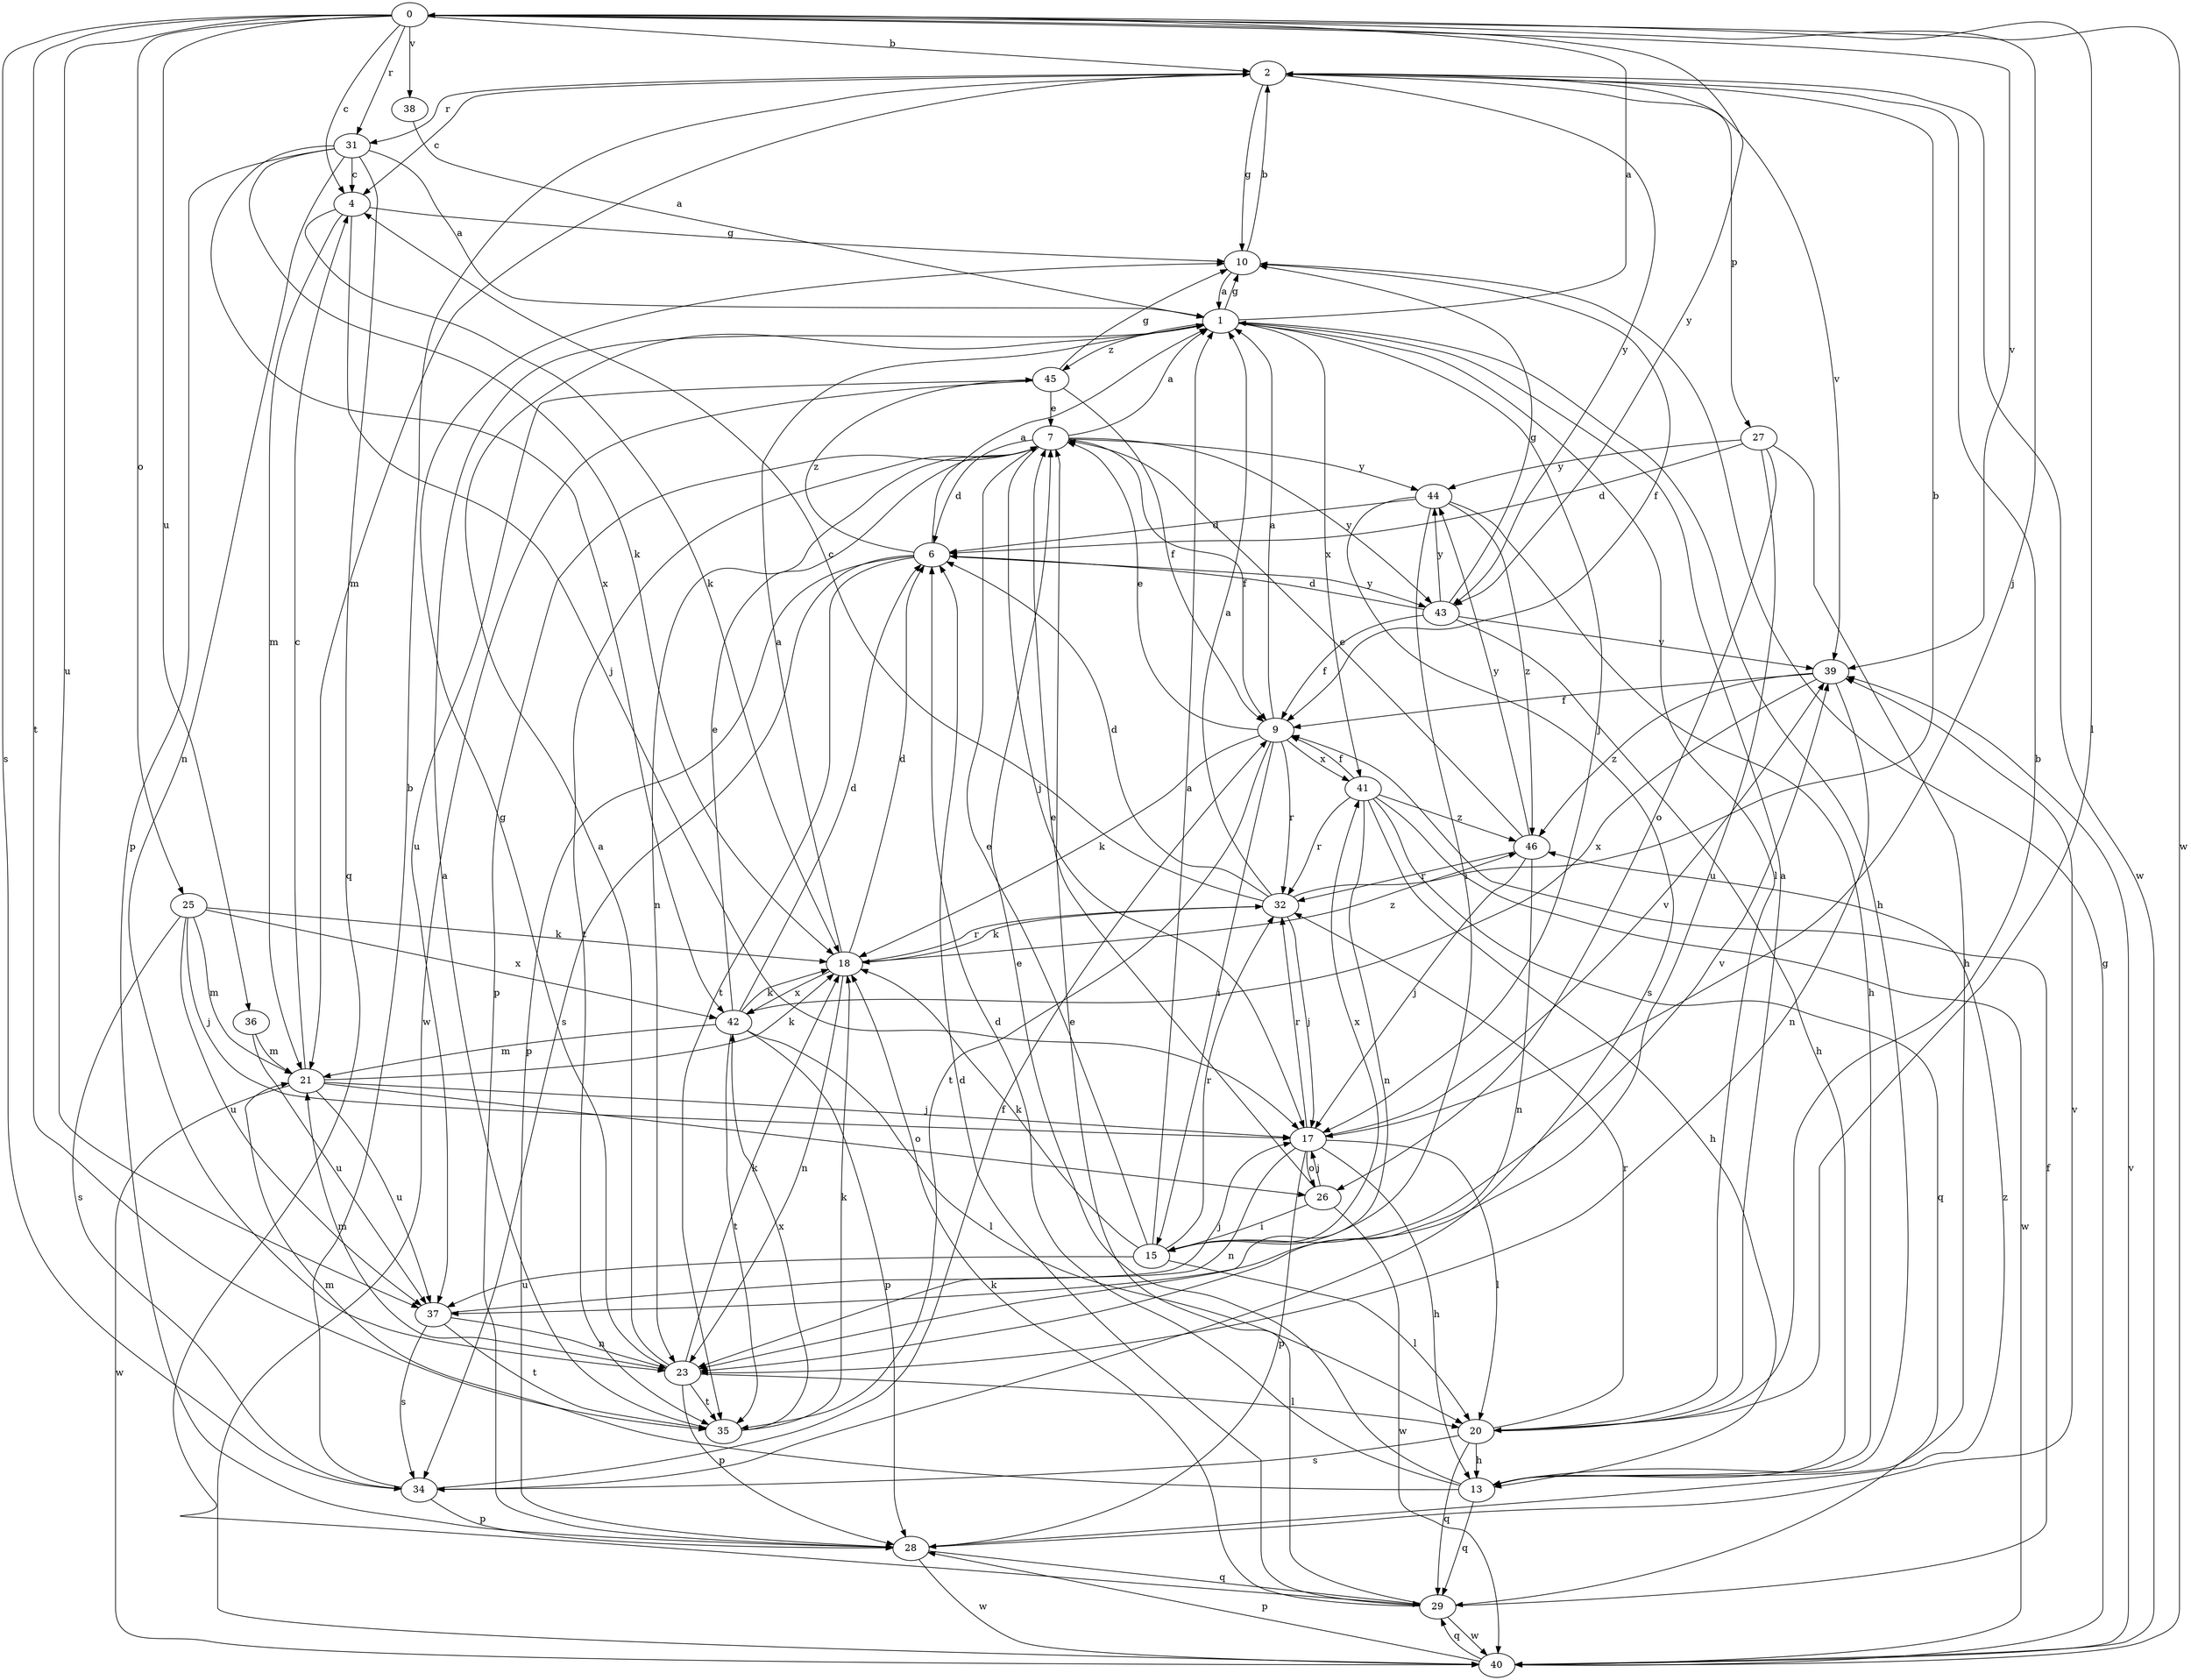 strict digraph  {
0;
1;
2;
4;
6;
7;
9;
10;
13;
15;
17;
18;
20;
21;
23;
25;
26;
27;
28;
29;
31;
32;
34;
35;
36;
37;
38;
39;
40;
41;
42;
43;
44;
45;
46;
0 -> 2  [label=b];
0 -> 4  [label=c];
0 -> 17  [label=j];
0 -> 20  [label=l];
0 -> 25  [label=o];
0 -> 31  [label=r];
0 -> 34  [label=s];
0 -> 35  [label=t];
0 -> 36  [label=u];
0 -> 37  [label=u];
0 -> 38  [label=v];
0 -> 39  [label=v];
0 -> 40  [label=w];
0 -> 43  [label=y];
1 -> 0  [label=a];
1 -> 10  [label=g];
1 -> 13  [label=h];
1 -> 17  [label=j];
1 -> 20  [label=l];
1 -> 41  [label=x];
1 -> 45  [label=z];
2 -> 4  [label=c];
2 -> 10  [label=g];
2 -> 21  [label=m];
2 -> 27  [label=p];
2 -> 31  [label=r];
2 -> 39  [label=v];
2 -> 40  [label=w];
2 -> 43  [label=y];
4 -> 10  [label=g];
4 -> 17  [label=j];
4 -> 18  [label=k];
4 -> 21  [label=m];
6 -> 1  [label=a];
6 -> 28  [label=p];
6 -> 34  [label=s];
6 -> 35  [label=t];
6 -> 43  [label=y];
6 -> 45  [label=z];
7 -> 1  [label=a];
7 -> 6  [label=d];
7 -> 9  [label=f];
7 -> 17  [label=j];
7 -> 23  [label=n];
7 -> 28  [label=p];
7 -> 35  [label=t];
7 -> 43  [label=y];
7 -> 44  [label=y];
9 -> 1  [label=a];
9 -> 7  [label=e];
9 -> 15  [label=i];
9 -> 18  [label=k];
9 -> 32  [label=r];
9 -> 35  [label=t];
9 -> 41  [label=x];
10 -> 1  [label=a];
10 -> 2  [label=b];
10 -> 9  [label=f];
13 -> 6  [label=d];
13 -> 7  [label=e];
13 -> 21  [label=m];
13 -> 29  [label=q];
15 -> 1  [label=a];
15 -> 7  [label=e];
15 -> 18  [label=k];
15 -> 20  [label=l];
15 -> 32  [label=r];
15 -> 37  [label=u];
15 -> 39  [label=v];
15 -> 41  [label=x];
17 -> 13  [label=h];
17 -> 20  [label=l];
17 -> 23  [label=n];
17 -> 26  [label=o];
17 -> 28  [label=p];
17 -> 32  [label=r];
17 -> 39  [label=v];
18 -> 1  [label=a];
18 -> 6  [label=d];
18 -> 23  [label=n];
18 -> 32  [label=r];
18 -> 42  [label=x];
18 -> 46  [label=z];
20 -> 1  [label=a];
20 -> 2  [label=b];
20 -> 13  [label=h];
20 -> 29  [label=q];
20 -> 32  [label=r];
20 -> 34  [label=s];
21 -> 4  [label=c];
21 -> 17  [label=j];
21 -> 18  [label=k];
21 -> 26  [label=o];
21 -> 37  [label=u];
21 -> 40  [label=w];
23 -> 1  [label=a];
23 -> 10  [label=g];
23 -> 18  [label=k];
23 -> 20  [label=l];
23 -> 21  [label=m];
23 -> 28  [label=p];
23 -> 35  [label=t];
25 -> 17  [label=j];
25 -> 18  [label=k];
25 -> 21  [label=m];
25 -> 34  [label=s];
25 -> 37  [label=u];
25 -> 42  [label=x];
26 -> 7  [label=e];
26 -> 15  [label=i];
26 -> 17  [label=j];
26 -> 40  [label=w];
27 -> 6  [label=d];
27 -> 13  [label=h];
27 -> 26  [label=o];
27 -> 37  [label=u];
27 -> 44  [label=y];
28 -> 29  [label=q];
28 -> 39  [label=v];
28 -> 40  [label=w];
28 -> 46  [label=z];
29 -> 6  [label=d];
29 -> 7  [label=e];
29 -> 9  [label=f];
29 -> 18  [label=k];
29 -> 40  [label=w];
31 -> 1  [label=a];
31 -> 4  [label=c];
31 -> 18  [label=k];
31 -> 23  [label=n];
31 -> 28  [label=p];
31 -> 29  [label=q];
31 -> 42  [label=x];
32 -> 1  [label=a];
32 -> 2  [label=b];
32 -> 4  [label=c];
32 -> 6  [label=d];
32 -> 17  [label=j];
32 -> 18  [label=k];
34 -> 2  [label=b];
34 -> 9  [label=f];
34 -> 28  [label=p];
35 -> 1  [label=a];
35 -> 18  [label=k];
35 -> 42  [label=x];
36 -> 21  [label=m];
36 -> 37  [label=u];
37 -> 17  [label=j];
37 -> 23  [label=n];
37 -> 34  [label=s];
37 -> 35  [label=t];
38 -> 1  [label=a];
39 -> 9  [label=f];
39 -> 23  [label=n];
39 -> 42  [label=x];
39 -> 46  [label=z];
40 -> 10  [label=g];
40 -> 28  [label=p];
40 -> 29  [label=q];
40 -> 39  [label=v];
41 -> 9  [label=f];
41 -> 13  [label=h];
41 -> 23  [label=n];
41 -> 29  [label=q];
41 -> 32  [label=r];
41 -> 40  [label=w];
41 -> 46  [label=z];
42 -> 6  [label=d];
42 -> 7  [label=e];
42 -> 18  [label=k];
42 -> 20  [label=l];
42 -> 21  [label=m];
42 -> 28  [label=p];
42 -> 35  [label=t];
43 -> 6  [label=d];
43 -> 9  [label=f];
43 -> 10  [label=g];
43 -> 13  [label=h];
43 -> 39  [label=v];
43 -> 44  [label=y];
44 -> 6  [label=d];
44 -> 13  [label=h];
44 -> 15  [label=i];
44 -> 34  [label=s];
44 -> 46  [label=z];
45 -> 7  [label=e];
45 -> 9  [label=f];
45 -> 10  [label=g];
45 -> 37  [label=u];
45 -> 40  [label=w];
46 -> 7  [label=e];
46 -> 17  [label=j];
46 -> 23  [label=n];
46 -> 32  [label=r];
46 -> 44  [label=y];
}
